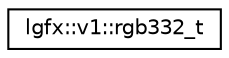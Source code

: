 digraph "Graphical Class Hierarchy"
{
 // LATEX_PDF_SIZE
  edge [fontname="Helvetica",fontsize="10",labelfontname="Helvetica",labelfontsize="10"];
  node [fontname="Helvetica",fontsize="10",shape=record];
  rankdir="LR";
  Node0 [label="lgfx::v1::rgb332_t",height=0.2,width=0.4,color="black", fillcolor="white", style="filled",URL="$d7/df4/structlgfx_1_1v1_1_1rgb332__t.html",tooltip=" "];
}
